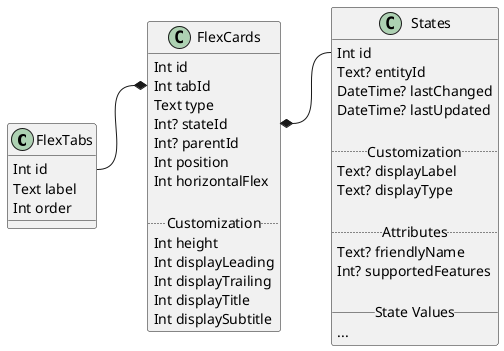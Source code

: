 @startuml layout-models

class FlexTabs {
  Int id
  Text label
  Int order
}

class FlexCards {
  Int id
  Int tabId
  Text type
  Int? stateId
  Int? parentId
  Int position
  Int horizontalFlex
  
  .. Customization ..
  Int height
  Int displayLeading
  Int displayTrailing
  Int displayTitle
  Int displaySubtitle
}

class States {
  Int id
  Text? entityId
  DateTime? lastChanged
  DateTime? lastUpdated

  .. Customization ..
  Text? displayLabel
  Text? displayType

  .. Attributes ..
  Text? friendlyName
  Int? supportedFeatures

  __ State Values __
  ...
}

FlexCards::tabId *-left- FlexTabs::id
FlexCards::stateId *-right- States::id

@enduml